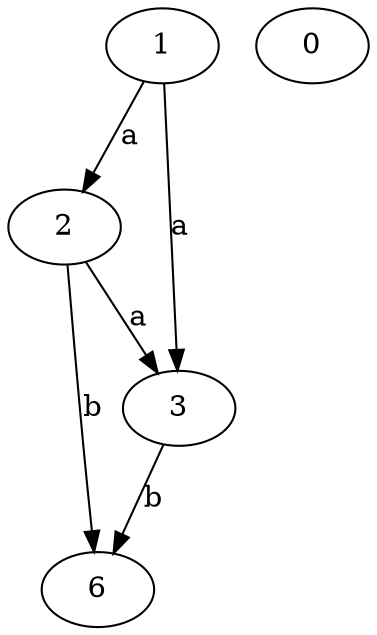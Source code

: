 strict digraph  {
1;
0;
2;
3;
6;
1 -> 2  [label=a];
1 -> 3  [label=a];
2 -> 3  [label=a];
2 -> 6  [label=b];
3 -> 6  [label=b];
}
